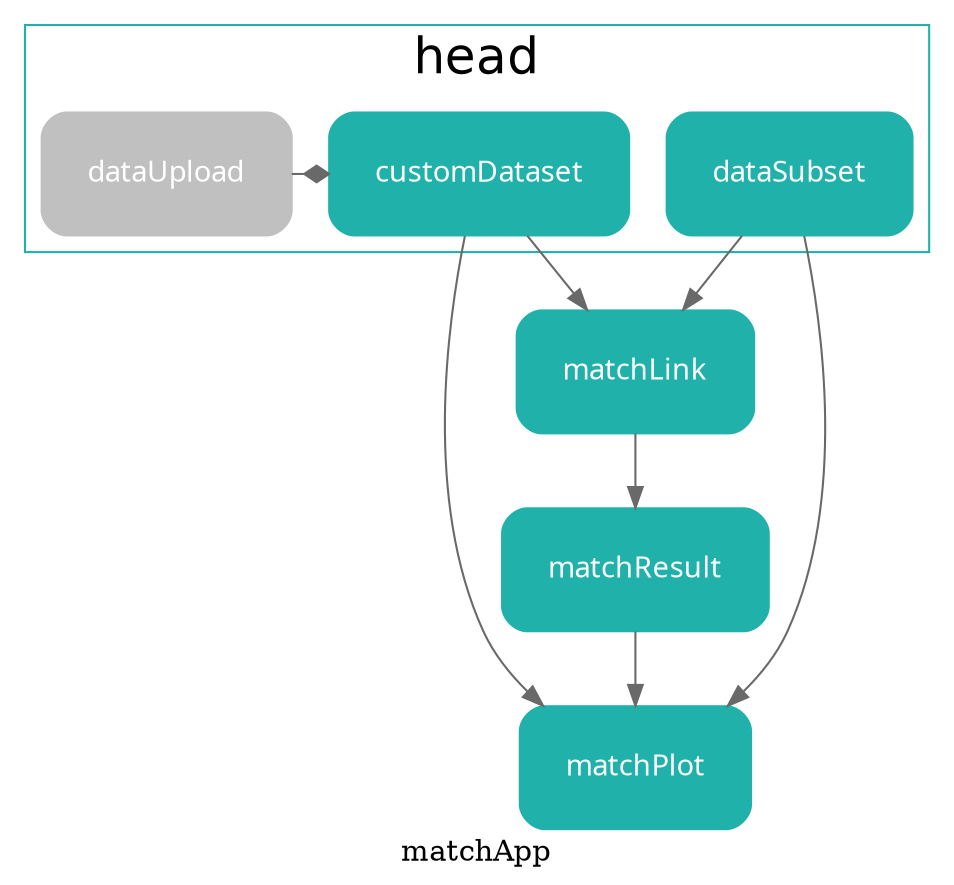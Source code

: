digraph { compound=true;

    node [ shape=box style="filled,rounded" fillcolor=lightseagreen color=lightseagreen
    fontname="Lucida Console" fontcolor=white fontsize=14 margin=0.3]
    edge [ color=dimgray ]
    
        label="matchApp"; 
        
        subgraph cluster_head {
            label = "head"; fontname="Helvetica"; fontsize=24; color=lightseagreen
            dataUpload [fillcolor=gray color=gray]; 
            { rank=same;  dataUpload -> customDataset [arrowhead=diamond] }
            { rank=same; customDataset ; dataSubset }
        }
        dataSubset -> matchLink -> matchResult -> matchPlot ;
        dataSubset -> matchPlot ;
        customDataset -> { matchPlot ; matchLink }
      
}